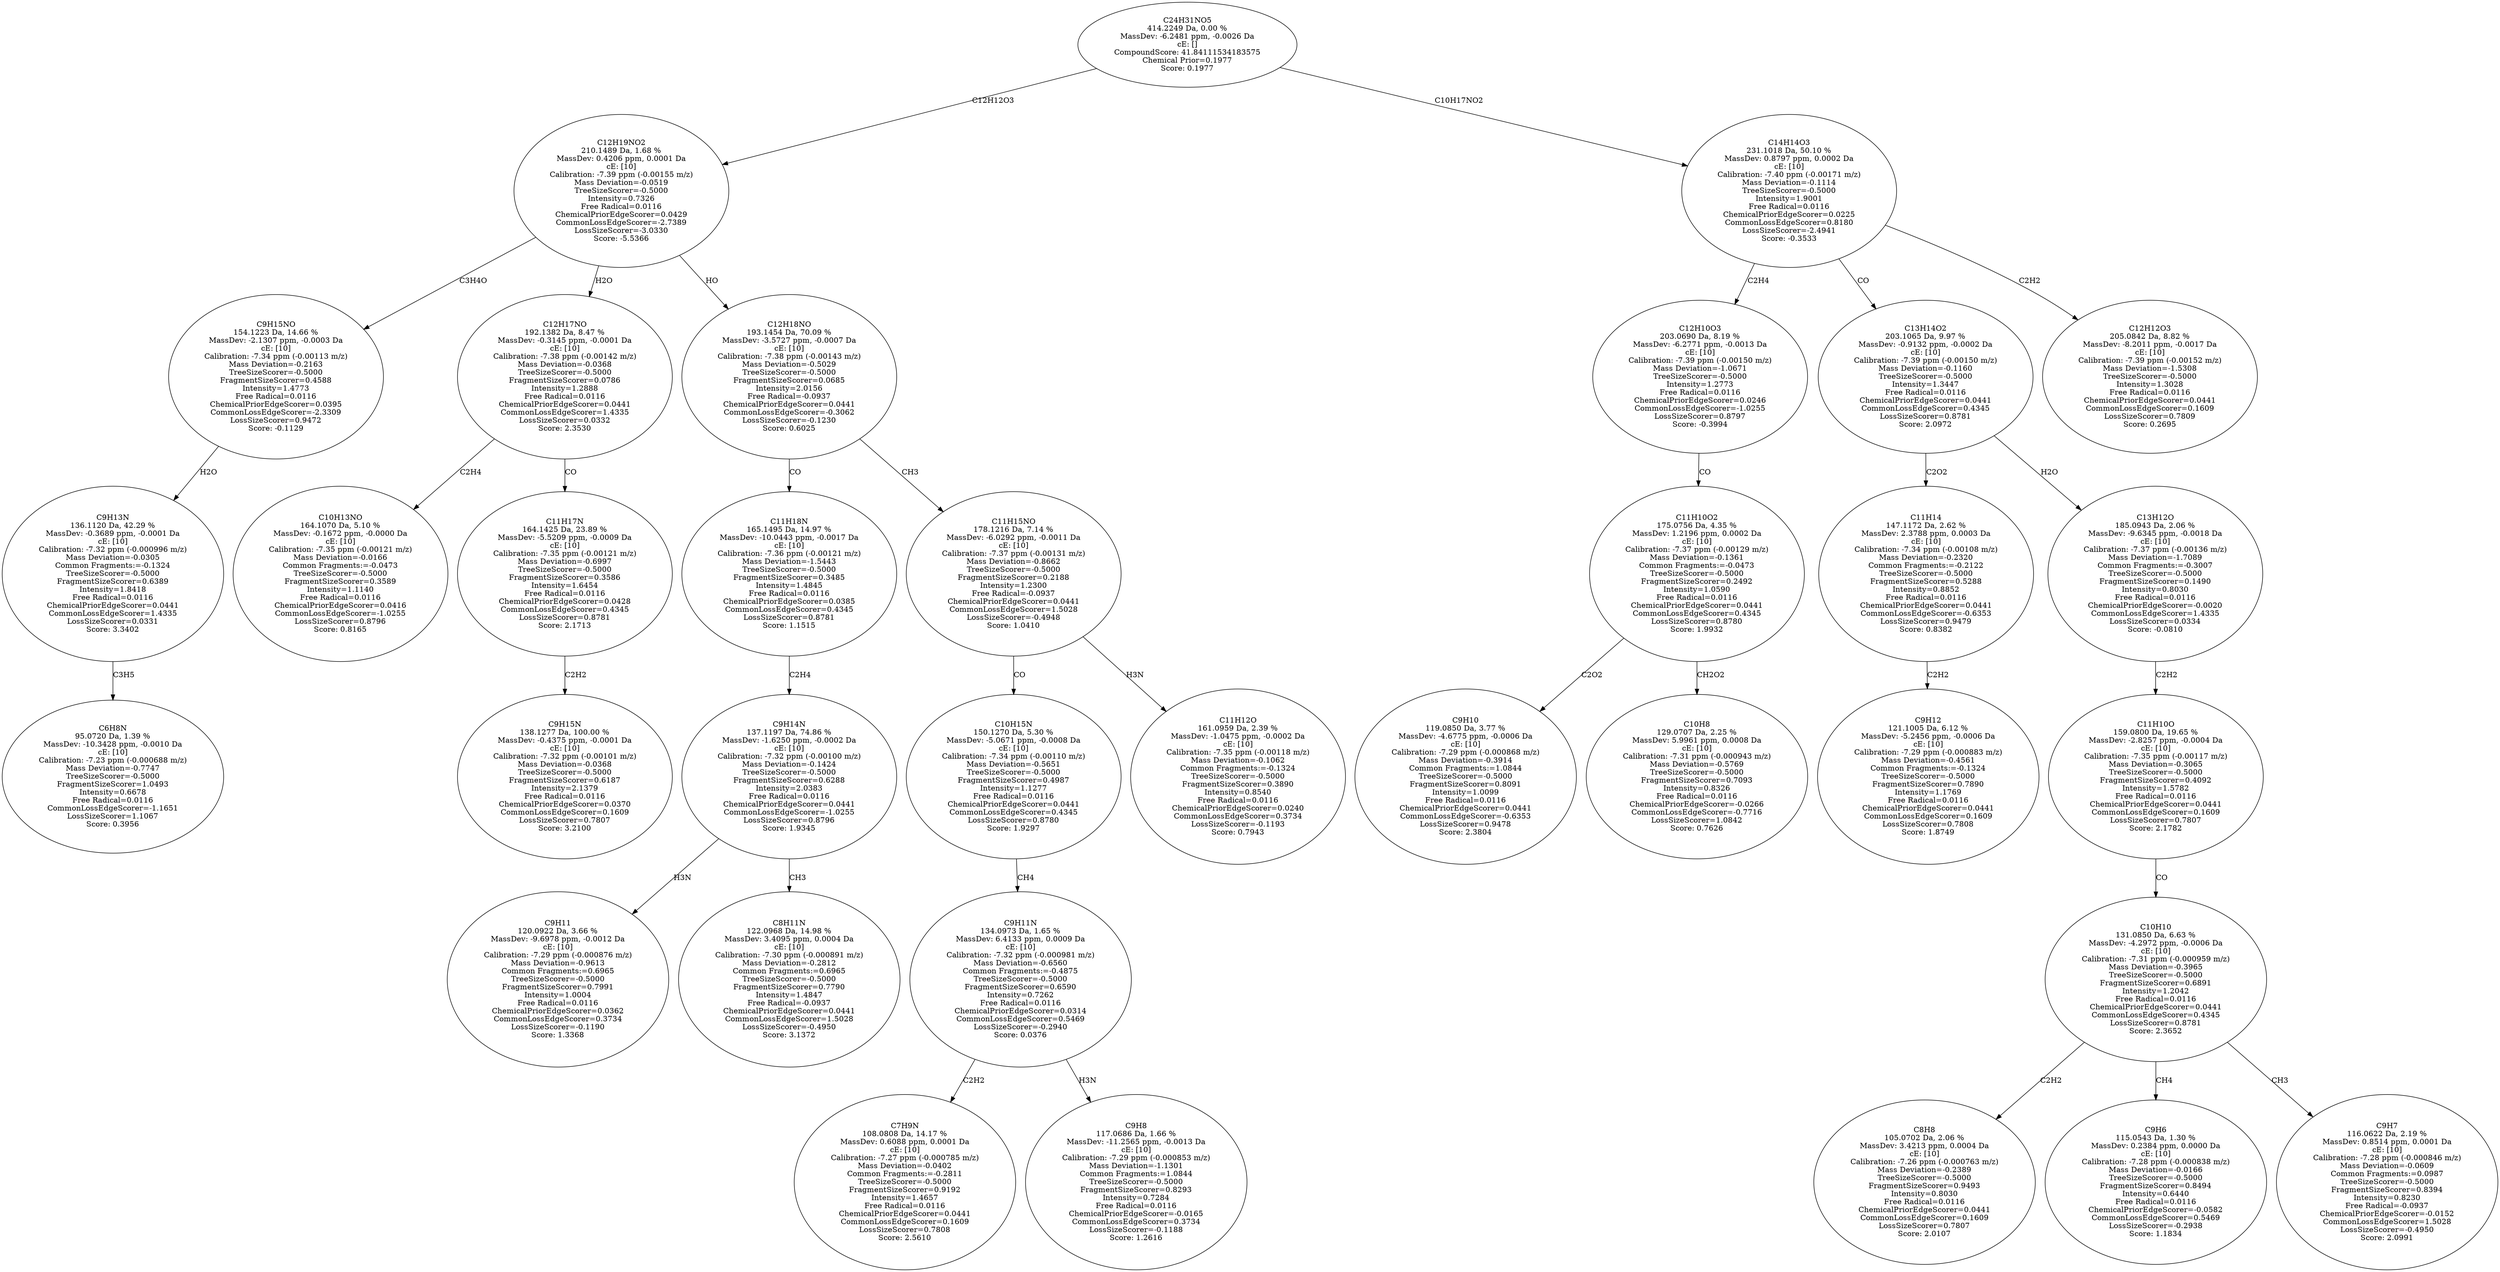 strict digraph {
v1 [label="C6H8N\n95.0720 Da, 1.39 %\nMassDev: -10.3428 ppm, -0.0010 Da\ncE: [10]\nCalibration: -7.23 ppm (-0.000688 m/z)\nMass Deviation=-0.7747\nTreeSizeScorer=-0.5000\nFragmentSizeScorer=1.0493\nIntensity=0.6678\nFree Radical=0.0116\nCommonLossEdgeScorer=-1.1651\nLossSizeScorer=1.1067\nScore: 0.3956"];
v2 [label="C9H13N\n136.1120 Da, 42.29 %\nMassDev: -0.3689 ppm, -0.0001 Da\ncE: [10]\nCalibration: -7.32 ppm (-0.000996 m/z)\nMass Deviation=-0.0305\nCommon Fragments:=-0.1324\nTreeSizeScorer=-0.5000\nFragmentSizeScorer=0.6389\nIntensity=1.8418\nFree Radical=0.0116\nChemicalPriorEdgeScorer=0.0441\nCommonLossEdgeScorer=1.4335\nLossSizeScorer=0.0331\nScore: 3.3402"];
v3 [label="C9H15NO\n154.1223 Da, 14.66 %\nMassDev: -2.1307 ppm, -0.0003 Da\ncE: [10]\nCalibration: -7.34 ppm (-0.00113 m/z)\nMass Deviation=-0.2163\nTreeSizeScorer=-0.5000\nFragmentSizeScorer=0.4588\nIntensity=1.4773\nFree Radical=0.0116\nChemicalPriorEdgeScorer=0.0395\nCommonLossEdgeScorer=-2.3309\nLossSizeScorer=0.9472\nScore: -0.1129"];
v4 [label="C10H13NO\n164.1070 Da, 5.10 %\nMassDev: -0.1672 ppm, -0.0000 Da\ncE: [10]\nCalibration: -7.35 ppm (-0.00121 m/z)\nMass Deviation=-0.0166\nCommon Fragments:=-0.0473\nTreeSizeScorer=-0.5000\nFragmentSizeScorer=0.3589\nIntensity=1.1140\nFree Radical=0.0116\nChemicalPriorEdgeScorer=0.0416\nCommonLossEdgeScorer=-1.0255\nLossSizeScorer=0.8796\nScore: 0.8165"];
v5 [label="C9H15N\n138.1277 Da, 100.00 %\nMassDev: -0.4375 ppm, -0.0001 Da\ncE: [10]\nCalibration: -7.32 ppm (-0.00101 m/z)\nMass Deviation=-0.0368\nTreeSizeScorer=-0.5000\nFragmentSizeScorer=0.6187\nIntensity=2.1379\nFree Radical=0.0116\nChemicalPriorEdgeScorer=0.0370\nCommonLossEdgeScorer=0.1609\nLossSizeScorer=0.7807\nScore: 3.2100"];
v6 [label="C11H17N\n164.1425 Da, 23.89 %\nMassDev: -5.5209 ppm, -0.0009 Da\ncE: [10]\nCalibration: -7.35 ppm (-0.00121 m/z)\nMass Deviation=-0.6997\nTreeSizeScorer=-0.5000\nFragmentSizeScorer=0.3586\nIntensity=1.6454\nFree Radical=0.0116\nChemicalPriorEdgeScorer=0.0428\nCommonLossEdgeScorer=0.4345\nLossSizeScorer=0.8781\nScore: 2.1713"];
v7 [label="C12H17NO\n192.1382 Da, 8.47 %\nMassDev: -0.3145 ppm, -0.0001 Da\ncE: [10]\nCalibration: -7.38 ppm (-0.00142 m/z)\nMass Deviation=-0.0368\nTreeSizeScorer=-0.5000\nFragmentSizeScorer=0.0786\nIntensity=1.2888\nFree Radical=0.0116\nChemicalPriorEdgeScorer=0.0441\nCommonLossEdgeScorer=1.4335\nLossSizeScorer=0.0332\nScore: 2.3530"];
v8 [label="C9H11\n120.0922 Da, 3.66 %\nMassDev: -9.6978 ppm, -0.0012 Da\ncE: [10]\nCalibration: -7.29 ppm (-0.000876 m/z)\nMass Deviation=-0.9613\nCommon Fragments:=0.6965\nTreeSizeScorer=-0.5000\nFragmentSizeScorer=0.7991\nIntensity=1.0004\nFree Radical=0.0116\nChemicalPriorEdgeScorer=0.0362\nCommonLossEdgeScorer=0.3734\nLossSizeScorer=-0.1190\nScore: 1.3368"];
v9 [label="C8H11N\n122.0968 Da, 14.98 %\nMassDev: 3.4095 ppm, 0.0004 Da\ncE: [10]\nCalibration: -7.30 ppm (-0.000891 m/z)\nMass Deviation=-0.2812\nCommon Fragments:=0.6965\nTreeSizeScorer=-0.5000\nFragmentSizeScorer=0.7790\nIntensity=1.4847\nFree Radical=-0.0937\nChemicalPriorEdgeScorer=0.0441\nCommonLossEdgeScorer=1.5028\nLossSizeScorer=-0.4950\nScore: 3.1372"];
v10 [label="C9H14N\n137.1197 Da, 74.86 %\nMassDev: -1.6250 ppm, -0.0002 Da\ncE: [10]\nCalibration: -7.32 ppm (-0.00100 m/z)\nMass Deviation=-0.1424\nTreeSizeScorer=-0.5000\nFragmentSizeScorer=0.6288\nIntensity=2.0383\nFree Radical=0.0116\nChemicalPriorEdgeScorer=0.0441\nCommonLossEdgeScorer=-1.0255\nLossSizeScorer=0.8796\nScore: 1.9345"];
v11 [label="C11H18N\n165.1495 Da, 14.97 %\nMassDev: -10.0443 ppm, -0.0017 Da\ncE: [10]\nCalibration: -7.36 ppm (-0.00121 m/z)\nMass Deviation=-1.5443\nTreeSizeScorer=-0.5000\nFragmentSizeScorer=0.3485\nIntensity=1.4845\nFree Radical=0.0116\nChemicalPriorEdgeScorer=0.0385\nCommonLossEdgeScorer=0.4345\nLossSizeScorer=0.8781\nScore: 1.1515"];
v12 [label="C7H9N\n108.0808 Da, 14.17 %\nMassDev: 0.6088 ppm, 0.0001 Da\ncE: [10]\nCalibration: -7.27 ppm (-0.000785 m/z)\nMass Deviation=-0.0402\nCommon Fragments:=-0.2811\nTreeSizeScorer=-0.5000\nFragmentSizeScorer=0.9192\nIntensity=1.4657\nFree Radical=0.0116\nChemicalPriorEdgeScorer=0.0441\nCommonLossEdgeScorer=0.1609\nLossSizeScorer=0.7808\nScore: 2.5610"];
v13 [label="C9H8\n117.0686 Da, 1.66 %\nMassDev: -11.2565 ppm, -0.0013 Da\ncE: [10]\nCalibration: -7.29 ppm (-0.000853 m/z)\nMass Deviation=-1.1301\nCommon Fragments:=1.0844\nTreeSizeScorer=-0.5000\nFragmentSizeScorer=0.8293\nIntensity=0.7284\nFree Radical=0.0116\nChemicalPriorEdgeScorer=-0.0165\nCommonLossEdgeScorer=0.3734\nLossSizeScorer=-0.1188\nScore: 1.2616"];
v14 [label="C9H11N\n134.0973 Da, 1.65 %\nMassDev: 6.4133 ppm, 0.0009 Da\ncE: [10]\nCalibration: -7.32 ppm (-0.000981 m/z)\nMass Deviation=-0.6560\nCommon Fragments:=-0.4875\nTreeSizeScorer=-0.5000\nFragmentSizeScorer=0.6590\nIntensity=0.7262\nFree Radical=0.0116\nChemicalPriorEdgeScorer=0.0314\nCommonLossEdgeScorer=0.5469\nLossSizeScorer=-0.2940\nScore: 0.0376"];
v15 [label="C10H15N\n150.1270 Da, 5.30 %\nMassDev: -5.0671 ppm, -0.0008 Da\ncE: [10]\nCalibration: -7.34 ppm (-0.00110 m/z)\nMass Deviation=-0.5651\nTreeSizeScorer=-0.5000\nFragmentSizeScorer=0.4987\nIntensity=1.1277\nFree Radical=0.0116\nChemicalPriorEdgeScorer=0.0441\nCommonLossEdgeScorer=0.4345\nLossSizeScorer=0.8780\nScore: 1.9297"];
v16 [label="C11H12O\n161.0959 Da, 2.39 %\nMassDev: -1.0475 ppm, -0.0002 Da\ncE: [10]\nCalibration: -7.35 ppm (-0.00118 m/z)\nMass Deviation=-0.1062\nCommon Fragments:=-0.1324\nTreeSizeScorer=-0.5000\nFragmentSizeScorer=0.3890\nIntensity=0.8540\nFree Radical=0.0116\nChemicalPriorEdgeScorer=0.0240\nCommonLossEdgeScorer=0.3734\nLossSizeScorer=-0.1193\nScore: 0.7943"];
v17 [label="C11H15NO\n178.1216 Da, 7.14 %\nMassDev: -6.0292 ppm, -0.0011 Da\ncE: [10]\nCalibration: -7.37 ppm (-0.00131 m/z)\nMass Deviation=-0.8662\nTreeSizeScorer=-0.5000\nFragmentSizeScorer=0.2188\nIntensity=1.2300\nFree Radical=-0.0937\nChemicalPriorEdgeScorer=0.0441\nCommonLossEdgeScorer=1.5028\nLossSizeScorer=-0.4948\nScore: 1.0410"];
v18 [label="C12H18NO\n193.1454 Da, 70.09 %\nMassDev: -3.5727 ppm, -0.0007 Da\ncE: [10]\nCalibration: -7.38 ppm (-0.00143 m/z)\nMass Deviation=-0.5029\nTreeSizeScorer=-0.5000\nFragmentSizeScorer=0.0685\nIntensity=2.0156\nFree Radical=-0.0937\nChemicalPriorEdgeScorer=0.0441\nCommonLossEdgeScorer=-0.3062\nLossSizeScorer=-0.1230\nScore: 0.6025"];
v19 [label="C12H19NO2\n210.1489 Da, 1.68 %\nMassDev: 0.4206 ppm, 0.0001 Da\ncE: [10]\nCalibration: -7.39 ppm (-0.00155 m/z)\nMass Deviation=-0.0519\nTreeSizeScorer=-0.5000\nIntensity=0.7326\nFree Radical=0.0116\nChemicalPriorEdgeScorer=0.0429\nCommonLossEdgeScorer=-2.7389\nLossSizeScorer=-3.0330\nScore: -5.5366"];
v20 [label="C9H10\n119.0850 Da, 3.77 %\nMassDev: -4.6775 ppm, -0.0006 Da\ncE: [10]\nCalibration: -7.29 ppm (-0.000868 m/z)\nMass Deviation=-0.3914\nCommon Fragments:=1.0844\nTreeSizeScorer=-0.5000\nFragmentSizeScorer=0.8091\nIntensity=1.0099\nFree Radical=0.0116\nChemicalPriorEdgeScorer=0.0441\nCommonLossEdgeScorer=-0.6353\nLossSizeScorer=0.9478\nScore: 2.3804"];
v21 [label="C10H8\n129.0707 Da, 2.25 %\nMassDev: 5.9961 ppm, 0.0008 Da\ncE: [10]\nCalibration: -7.31 ppm (-0.000943 m/z)\nMass Deviation=-0.5769\nTreeSizeScorer=-0.5000\nFragmentSizeScorer=0.7093\nIntensity=0.8326\nFree Radical=0.0116\nChemicalPriorEdgeScorer=-0.0266\nCommonLossEdgeScorer=-0.7716\nLossSizeScorer=1.0842\nScore: 0.7626"];
v22 [label="C11H10O2\n175.0756 Da, 4.35 %\nMassDev: 1.2196 ppm, 0.0002 Da\ncE: [10]\nCalibration: -7.37 ppm (-0.00129 m/z)\nMass Deviation=-0.1361\nCommon Fragments:=-0.0473\nTreeSizeScorer=-0.5000\nFragmentSizeScorer=0.2492\nIntensity=1.0590\nFree Radical=0.0116\nChemicalPriorEdgeScorer=0.0441\nCommonLossEdgeScorer=0.4345\nLossSizeScorer=0.8780\nScore: 1.9932"];
v23 [label="C12H10O3\n203.0690 Da, 8.19 %\nMassDev: -6.2771 ppm, -0.0013 Da\ncE: [10]\nCalibration: -7.39 ppm (-0.00150 m/z)\nMass Deviation=-1.0671\nTreeSizeScorer=-0.5000\nIntensity=1.2773\nFree Radical=0.0116\nChemicalPriorEdgeScorer=0.0246\nCommonLossEdgeScorer=-1.0255\nLossSizeScorer=0.8797\nScore: -0.3994"];
v24 [label="C9H12\n121.1005 Da, 6.12 %\nMassDev: -5.2456 ppm, -0.0006 Da\ncE: [10]\nCalibration: -7.29 ppm (-0.000883 m/z)\nMass Deviation=-0.4561\nCommon Fragments:=-0.1324\nTreeSizeScorer=-0.5000\nFragmentSizeScorer=0.7890\nIntensity=1.1769\nFree Radical=0.0116\nChemicalPriorEdgeScorer=0.0441\nCommonLossEdgeScorer=0.1609\nLossSizeScorer=0.7808\nScore: 1.8749"];
v25 [label="C11H14\n147.1172 Da, 2.62 %\nMassDev: 2.3788 ppm, 0.0003 Da\ncE: [10]\nCalibration: -7.34 ppm (-0.00108 m/z)\nMass Deviation=-0.2320\nCommon Fragments:=-0.2122\nTreeSizeScorer=-0.5000\nFragmentSizeScorer=0.5288\nIntensity=0.8852\nFree Radical=0.0116\nChemicalPriorEdgeScorer=0.0441\nCommonLossEdgeScorer=-0.6353\nLossSizeScorer=0.9479\nScore: 0.8382"];
v26 [label="C8H8\n105.0702 Da, 2.06 %\nMassDev: 3.4213 ppm, 0.0004 Da\ncE: [10]\nCalibration: -7.26 ppm (-0.000763 m/z)\nMass Deviation=-0.2389\nTreeSizeScorer=-0.5000\nFragmentSizeScorer=0.9493\nIntensity=0.8030\nFree Radical=0.0116\nChemicalPriorEdgeScorer=0.0441\nCommonLossEdgeScorer=0.1609\nLossSizeScorer=0.7807\nScore: 2.0107"];
v27 [label="C9H6\n115.0543 Da, 1.30 %\nMassDev: 0.2384 ppm, 0.0000 Da\ncE: [10]\nCalibration: -7.28 ppm (-0.000838 m/z)\nMass Deviation=-0.0166\nTreeSizeScorer=-0.5000\nFragmentSizeScorer=0.8494\nIntensity=0.6440\nFree Radical=0.0116\nChemicalPriorEdgeScorer=-0.0582\nCommonLossEdgeScorer=0.5469\nLossSizeScorer=-0.2938\nScore: 1.1834"];
v28 [label="C9H7\n116.0622 Da, 2.19 %\nMassDev: 0.8514 ppm, 0.0001 Da\ncE: [10]\nCalibration: -7.28 ppm (-0.000846 m/z)\nMass Deviation=-0.0609\nCommon Fragments:=0.0987\nTreeSizeScorer=-0.5000\nFragmentSizeScorer=0.8394\nIntensity=0.8230\nFree Radical=-0.0937\nChemicalPriorEdgeScorer=-0.0152\nCommonLossEdgeScorer=1.5028\nLossSizeScorer=-0.4950\nScore: 2.0991"];
v29 [label="C10H10\n131.0850 Da, 6.63 %\nMassDev: -4.2972 ppm, -0.0006 Da\ncE: [10]\nCalibration: -7.31 ppm (-0.000959 m/z)\nMass Deviation=-0.3965\nTreeSizeScorer=-0.5000\nFragmentSizeScorer=0.6891\nIntensity=1.2042\nFree Radical=0.0116\nChemicalPriorEdgeScorer=0.0441\nCommonLossEdgeScorer=0.4345\nLossSizeScorer=0.8781\nScore: 2.3652"];
v30 [label="C11H10O\n159.0800 Da, 19.65 %\nMassDev: -2.8257 ppm, -0.0004 Da\ncE: [10]\nCalibration: -7.35 ppm (-0.00117 m/z)\nMass Deviation=-0.3065\nTreeSizeScorer=-0.5000\nFragmentSizeScorer=0.4092\nIntensity=1.5782\nFree Radical=0.0116\nChemicalPriorEdgeScorer=0.0441\nCommonLossEdgeScorer=0.1609\nLossSizeScorer=0.7807\nScore: 2.1782"];
v31 [label="C13H12O\n185.0943 Da, 2.06 %\nMassDev: -9.6345 ppm, -0.0018 Da\ncE: [10]\nCalibration: -7.37 ppm (-0.00136 m/z)\nMass Deviation=-1.7089\nCommon Fragments:=-0.3007\nTreeSizeScorer=-0.5000\nFragmentSizeScorer=0.1490\nIntensity=0.8030\nFree Radical=0.0116\nChemicalPriorEdgeScorer=-0.0020\nCommonLossEdgeScorer=1.4335\nLossSizeScorer=0.0334\nScore: -0.0810"];
v32 [label="C13H14O2\n203.1065 Da, 9.97 %\nMassDev: -0.9132 ppm, -0.0002 Da\ncE: [10]\nCalibration: -7.39 ppm (-0.00150 m/z)\nMass Deviation=-0.1160\nTreeSizeScorer=-0.5000\nIntensity=1.3447\nFree Radical=0.0116\nChemicalPriorEdgeScorer=0.0441\nCommonLossEdgeScorer=0.4345\nLossSizeScorer=0.8781\nScore: 2.0972"];
v33 [label="C12H12O3\n205.0842 Da, 8.82 %\nMassDev: -8.2011 ppm, -0.0017 Da\ncE: [10]\nCalibration: -7.39 ppm (-0.00152 m/z)\nMass Deviation=-1.5308\nTreeSizeScorer=-0.5000\nIntensity=1.3028\nFree Radical=0.0116\nChemicalPriorEdgeScorer=0.0441\nCommonLossEdgeScorer=0.1609\nLossSizeScorer=0.7809\nScore: 0.2695"];
v34 [label="C14H14O3\n231.1018 Da, 50.10 %\nMassDev: 0.8797 ppm, 0.0002 Da\ncE: [10]\nCalibration: -7.40 ppm (-0.00171 m/z)\nMass Deviation=-0.1114\nTreeSizeScorer=-0.5000\nIntensity=1.9001\nFree Radical=0.0116\nChemicalPriorEdgeScorer=0.0225\nCommonLossEdgeScorer=0.8180\nLossSizeScorer=-2.4941\nScore: -0.3533"];
v35 [label="C24H31NO5\n414.2249 Da, 0.00 %\nMassDev: -6.2481 ppm, -0.0026 Da\ncE: []\nCompoundScore: 41.84111534183575\nChemical Prior=0.1977\nScore: 0.1977"];
v2 -> v1 [label="C3H5"];
v3 -> v2 [label="H2O"];
v19 -> v3 [label="C3H4O"];
v7 -> v4 [label="C2H4"];
v6 -> v5 [label="C2H2"];
v7 -> v6 [label="CO"];
v19 -> v7 [label="H2O"];
v10 -> v8 [label="H3N"];
v10 -> v9 [label="CH3"];
v11 -> v10 [label="C2H4"];
v18 -> v11 [label="CO"];
v14 -> v12 [label="C2H2"];
v14 -> v13 [label="H3N"];
v15 -> v14 [label="CH4"];
v17 -> v15 [label="CO"];
v17 -> v16 [label="H3N"];
v18 -> v17 [label="CH3"];
v19 -> v18 [label="HO"];
v35 -> v19 [label="C12H12O3"];
v22 -> v20 [label="C2O2"];
v22 -> v21 [label="CH2O2"];
v23 -> v22 [label="CO"];
v34 -> v23 [label="C2H4"];
v25 -> v24 [label="C2H2"];
v32 -> v25 [label="C2O2"];
v29 -> v26 [label="C2H2"];
v29 -> v27 [label="CH4"];
v29 -> v28 [label="CH3"];
v30 -> v29 [label="CO"];
v31 -> v30 [label="C2H2"];
v32 -> v31 [label="H2O"];
v34 -> v32 [label="CO"];
v34 -> v33 [label="C2H2"];
v35 -> v34 [label="C10H17NO2"];
}